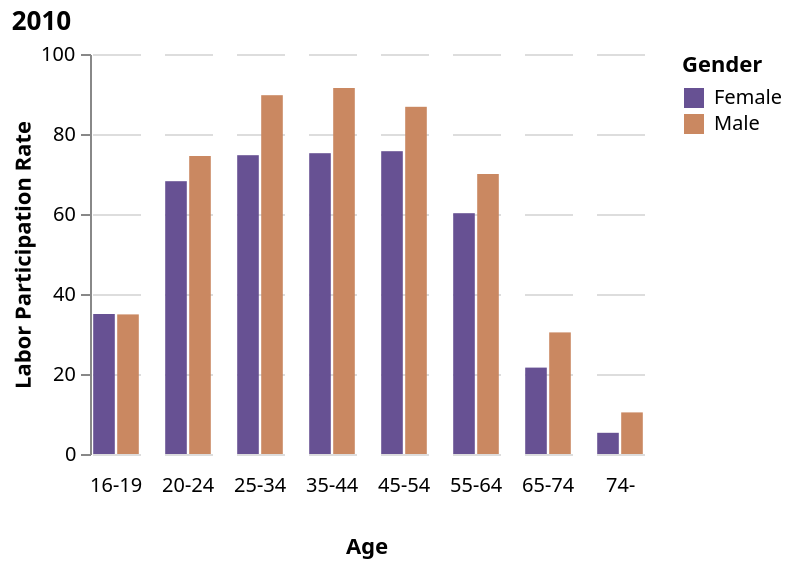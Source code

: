 {
  "$schema": "https://vega.github.io/schema/vega-lite/v5.json",
  "title": "2010",
  "data": { "values": [
    {"Age": "16-19","Gender": "Male","Rate":34.9},
    {"Age": "20-24","Gender": "Male","Rate":74.5},
    {"Age": "25-34","Gender": "Male","Rate":89.7},
    {"Age": "35-44","Gender": "Male","Rate":91.5},
    {"Age": "45-54","Gender": "Male","Rate":86.8},
    {"Age": "55-64","Gender": "Male","Rate":70.0},
    {"Age": "65-74","Gender": "Male","Rate":30.4},
    {"Age": "74-  ","Gender": "Male","Rate":10.4},
    {"Age": "16-19","Gender": "Female","Rate":35.0},
    {"Age": "20-24","Gender": "Female","Rate":68.2},
    {"Age": "25-34","Gender": "Female","Rate":74.7},
    {"Age": "35-44","Gender": "Female","Rate":75.2},
    {"Age": "45-54","Gender": "Female","Rate":75.7},
    {"Age": "55-64","Gender": "Female","Rate":60.2},
    {"Age": "65-74","Gender": "Female","Rate":21.6},
    {"Age": "74-  ","Gender": "Female","Rate":5.3}
  ]

  },
  "width": {"step": 12},
  "mark": "bar",
  "encoding": {
    "column": {
      "field": "Age", "type": "ordinal", "spacing": 10,
      "header": {"orient": "bottom"}
    },
    "y": {
      "field": "Rate",
      "type": "quantitative",
      "title": "Labor Participation Rate",
      "axis": {"grid": true}
    },
    "x": {
      "field": "Gender",
      "type": "ordinal",
      "axis": null
    },
    "color": {
      "field": "Gender",
      "scale": {"range": ["#675193", "#ca8861"]}
    }
  },
  "config": {
    "view": {"stroke": "transparent"},
    "axis": {"domainWidth": 1}
  }
}